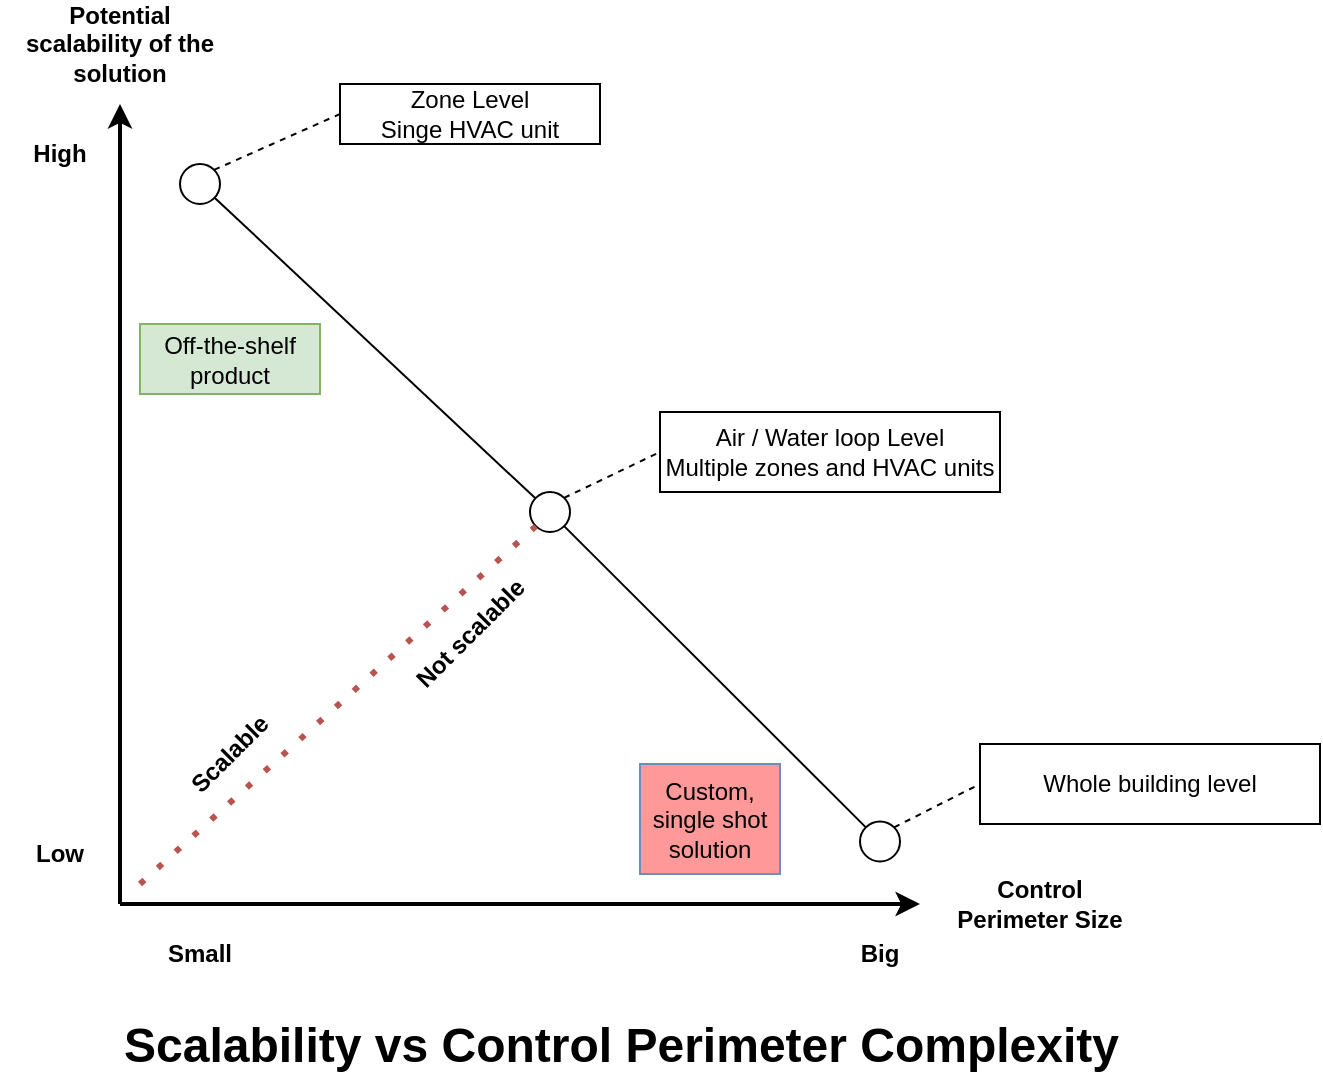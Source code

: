 <mxfile version="24.5.3" type="device">
  <diagram id="3228e29e-7158-1315-38df-8450db1d8a1d" name="Page-1">
    <mxGraphModel dx="1384" dy="843" grid="1" gridSize="10" guides="1" tooltips="1" connect="1" arrows="1" fold="1" page="1" pageScale="1" pageWidth="1169" pageHeight="827" background="none" math="0" shadow="0">
      <root>
        <mxCell id="0" />
        <mxCell id="1" parent="0" />
        <mxCell id="beoK1dIpHQJnF4Fydhmm-21540" value="" style="endArrow=classic;html=1;rounded=0;strokeWidth=2;" parent="1" edge="1">
          <mxGeometry width="50" height="50" relative="1" as="geometry">
            <mxPoint x="360" y="600" as="sourcePoint" />
            <mxPoint x="760" y="600" as="targetPoint" />
          </mxGeometry>
        </mxCell>
        <mxCell id="beoK1dIpHQJnF4Fydhmm-21541" value="" style="endArrow=classic;html=1;rounded=0;strokeWidth=2;" parent="1" edge="1">
          <mxGeometry width="50" height="50" relative="1" as="geometry">
            <mxPoint x="360" y="600" as="sourcePoint" />
            <mxPoint x="360" y="200" as="targetPoint" />
          </mxGeometry>
        </mxCell>
        <mxCell id="beoK1dIpHQJnF4Fydhmm-21542" value="Potential scalability of the solution" style="text;html=1;align=center;verticalAlign=middle;whiteSpace=wrap;rounded=0;fontStyle=1" parent="1" vertex="1">
          <mxGeometry x="310" y="150" width="100" height="40" as="geometry" />
        </mxCell>
        <mxCell id="beoK1dIpHQJnF4Fydhmm-21543" value="Control Perimeter Size" style="text;html=1;align=center;verticalAlign=middle;whiteSpace=wrap;rounded=0;fontStyle=1" parent="1" vertex="1">
          <mxGeometry x="770" y="580" width="100" height="40" as="geometry" />
        </mxCell>
        <mxCell id="beoK1dIpHQJnF4Fydhmm-21544" value="" style="endArrow=none;html=1;rounded=0;" parent="1" source="beoK1dIpHQJnF4Fydhmm-21545" edge="1">
          <mxGeometry width="50" height="50" relative="1" as="geometry">
            <mxPoint x="800" y="560" as="sourcePoint" />
            <mxPoint x="400" y="240" as="targetPoint" />
          </mxGeometry>
        </mxCell>
        <mxCell id="beoK1dIpHQJnF4Fydhmm-21546" value="" style="endArrow=none;html=1;rounded=0;" parent="1" source="beoK1dIpHQJnF4Fydhmm-21547" target="beoK1dIpHQJnF4Fydhmm-21545" edge="1">
          <mxGeometry width="50" height="50" relative="1" as="geometry">
            <mxPoint x="800" y="560" as="sourcePoint" />
            <mxPoint x="400" y="240" as="targetPoint" />
          </mxGeometry>
        </mxCell>
        <mxCell id="beoK1dIpHQJnF4Fydhmm-21545" value="" style="ellipse;whiteSpace=wrap;html=1;aspect=fixed;" parent="1" vertex="1">
          <mxGeometry x="390" y="230" width="20" height="20" as="geometry" />
        </mxCell>
        <mxCell id="beoK1dIpHQJnF4Fydhmm-21548" value="" style="endArrow=none;html=1;rounded=0;exitX=0;exitY=0;exitDx=0;exitDy=0;" parent="1" source="beoK1dIpHQJnF4Fydhmm-21549" target="beoK1dIpHQJnF4Fydhmm-21547" edge="1">
          <mxGeometry width="50" height="50" relative="1" as="geometry">
            <mxPoint x="730" y="560" as="sourcePoint" />
            <mxPoint x="408" y="246" as="targetPoint" />
          </mxGeometry>
        </mxCell>
        <mxCell id="beoK1dIpHQJnF4Fydhmm-21547" value="" style="ellipse;whiteSpace=wrap;html=1;aspect=fixed;" parent="1" vertex="1">
          <mxGeometry x="565" y="394" width="20" height="20" as="geometry" />
        </mxCell>
        <mxCell id="beoK1dIpHQJnF4Fydhmm-21549" value="" style="ellipse;whiteSpace=wrap;html=1;aspect=fixed;" parent="1" vertex="1">
          <mxGeometry x="730" y="558.75" width="20" height="20" as="geometry" />
        </mxCell>
        <mxCell id="beoK1dIpHQJnF4Fydhmm-21551" value="&lt;h1 style=&quot;margin-top: 0px;&quot;&gt;Scalability vs Control Perimeter Complexity&lt;/h1&gt;" style="text;html=1;whiteSpace=wrap;overflow=hidden;rounded=0;" parent="1" vertex="1">
          <mxGeometry x="360" y="650" width="520" height="40" as="geometry" />
        </mxCell>
        <mxCell id="beoK1dIpHQJnF4Fydhmm-21552" value="" style="endArrow=none;dashed=1;html=1;dashPattern=1 3;strokeWidth=3;rounded=0;entryX=0;entryY=1;entryDx=0;entryDy=0;fillColor=#f8cecc;strokeColor=#b85450;" parent="1" target="beoK1dIpHQJnF4Fydhmm-21547" edge="1">
          <mxGeometry width="50" height="50" relative="1" as="geometry">
            <mxPoint x="370" y="590" as="sourcePoint" />
            <mxPoint x="580" y="414" as="targetPoint" />
          </mxGeometry>
        </mxCell>
        <mxCell id="beoK1dIpHQJnF4Fydhmm-21553" value="Zone Level&lt;div&gt;Singe HVAC unit&lt;/div&gt;" style="text;html=1;align=center;verticalAlign=middle;whiteSpace=wrap;rounded=0;strokeColor=default;" parent="1" vertex="1">
          <mxGeometry x="470" y="190" width="130" height="30" as="geometry" />
        </mxCell>
        <mxCell id="beoK1dIpHQJnF4Fydhmm-21554" value="" style="endArrow=none;html=1;rounded=0;entryX=0;entryY=0.5;entryDx=0;entryDy=0;exitX=1;exitY=0;exitDx=0;exitDy=0;dashed=1;" parent="1" source="beoK1dIpHQJnF4Fydhmm-21545" target="beoK1dIpHQJnF4Fydhmm-21553" edge="1">
          <mxGeometry width="50" height="50" relative="1" as="geometry">
            <mxPoint x="560" y="470" as="sourcePoint" />
            <mxPoint x="610" y="420" as="targetPoint" />
          </mxGeometry>
        </mxCell>
        <mxCell id="beoK1dIpHQJnF4Fydhmm-21555" value="Air / Water loop Level&lt;div&gt;Multiple zones and HVAC units&lt;/div&gt;" style="text;html=1;align=center;verticalAlign=middle;whiteSpace=wrap;rounded=0;strokeColor=default;" parent="1" vertex="1">
          <mxGeometry x="630" y="354" width="170" height="40" as="geometry" />
        </mxCell>
        <mxCell id="beoK1dIpHQJnF4Fydhmm-21556" value="Whole building level" style="text;html=1;align=center;verticalAlign=middle;whiteSpace=wrap;rounded=0;strokeColor=default;" parent="1" vertex="1">
          <mxGeometry x="790" y="520" width="170" height="40" as="geometry" />
        </mxCell>
        <mxCell id="beoK1dIpHQJnF4Fydhmm-21557" value="High" style="text;html=1;align=center;verticalAlign=middle;whiteSpace=wrap;rounded=0;fontStyle=1" parent="1" vertex="1">
          <mxGeometry x="300" y="210" width="60" height="30" as="geometry" />
        </mxCell>
        <mxCell id="beoK1dIpHQJnF4Fydhmm-21558" value="Low" style="text;html=1;align=center;verticalAlign=middle;whiteSpace=wrap;rounded=0;fontStyle=1" parent="1" vertex="1">
          <mxGeometry x="300" y="560" width="60" height="30" as="geometry" />
        </mxCell>
        <mxCell id="beoK1dIpHQJnF4Fydhmm-21559" value="Small" style="text;html=1;align=center;verticalAlign=middle;whiteSpace=wrap;rounded=0;fontStyle=1" parent="1" vertex="1">
          <mxGeometry x="370" y="610" width="60" height="30" as="geometry" />
        </mxCell>
        <mxCell id="beoK1dIpHQJnF4Fydhmm-21560" value="Big" style="text;html=1;align=center;verticalAlign=middle;whiteSpace=wrap;rounded=0;fontStyle=1" parent="1" vertex="1">
          <mxGeometry x="710" y="610" width="60" height="30" as="geometry" />
        </mxCell>
        <mxCell id="beoK1dIpHQJnF4Fydhmm-21562" value="" style="endArrow=none;html=1;rounded=0;entryX=0;entryY=0.5;entryDx=0;entryDy=0;exitX=1;exitY=0;exitDx=0;exitDy=0;dashed=1;" parent="1" source="beoK1dIpHQJnF4Fydhmm-21547" target="beoK1dIpHQJnF4Fydhmm-21555" edge="1">
          <mxGeometry width="50" height="50" relative="1" as="geometry">
            <mxPoint x="560" y="480" as="sourcePoint" />
            <mxPoint x="610" y="430" as="targetPoint" />
          </mxGeometry>
        </mxCell>
        <mxCell id="beoK1dIpHQJnF4Fydhmm-21563" value="" style="endArrow=none;html=1;rounded=0;entryX=0;entryY=0.5;entryDx=0;entryDy=0;exitX=1;exitY=0;exitDx=0;exitDy=0;dashed=1;" parent="1" source="beoK1dIpHQJnF4Fydhmm-21549" target="beoK1dIpHQJnF4Fydhmm-21556" edge="1">
          <mxGeometry width="50" height="50" relative="1" as="geometry">
            <mxPoint x="560" y="480" as="sourcePoint" />
            <mxPoint x="610" y="430" as="targetPoint" />
          </mxGeometry>
        </mxCell>
        <mxCell id="beoK1dIpHQJnF4Fydhmm-21565" value="Off-the-shelf product" style="text;html=1;align=center;verticalAlign=middle;whiteSpace=wrap;rounded=0;fillColor=#d5e8d4;strokeColor=#82b366;" parent="1" vertex="1">
          <mxGeometry x="370" y="310" width="90" height="35" as="geometry" />
        </mxCell>
        <mxCell id="beoK1dIpHQJnF4Fydhmm-21566" value="Custom, single shot solution" style="text;html=1;align=center;verticalAlign=middle;whiteSpace=wrap;rounded=0;fillColor=#FF9999;strokeColor=#6c8ebf;direction=south;" parent="1" vertex="1">
          <mxGeometry x="620" y="530" width="70" height="55" as="geometry" />
        </mxCell>
        <mxCell id="beoK1dIpHQJnF4Fydhmm-21573" value="Scalable" style="text;html=1;align=center;verticalAlign=middle;whiteSpace=wrap;rounded=0;rotation=-45;fontStyle=1" parent="1" vertex="1">
          <mxGeometry x="385" y="510" width="60" height="30" as="geometry" />
        </mxCell>
        <mxCell id="beoK1dIpHQJnF4Fydhmm-21574" value="Not scalable" style="text;html=1;align=center;verticalAlign=middle;whiteSpace=wrap;rounded=0;rotation=-45;fontStyle=1" parent="1" vertex="1">
          <mxGeometry x="497.5" y="450" width="75" height="30" as="geometry" />
        </mxCell>
      </root>
    </mxGraphModel>
  </diagram>
</mxfile>
